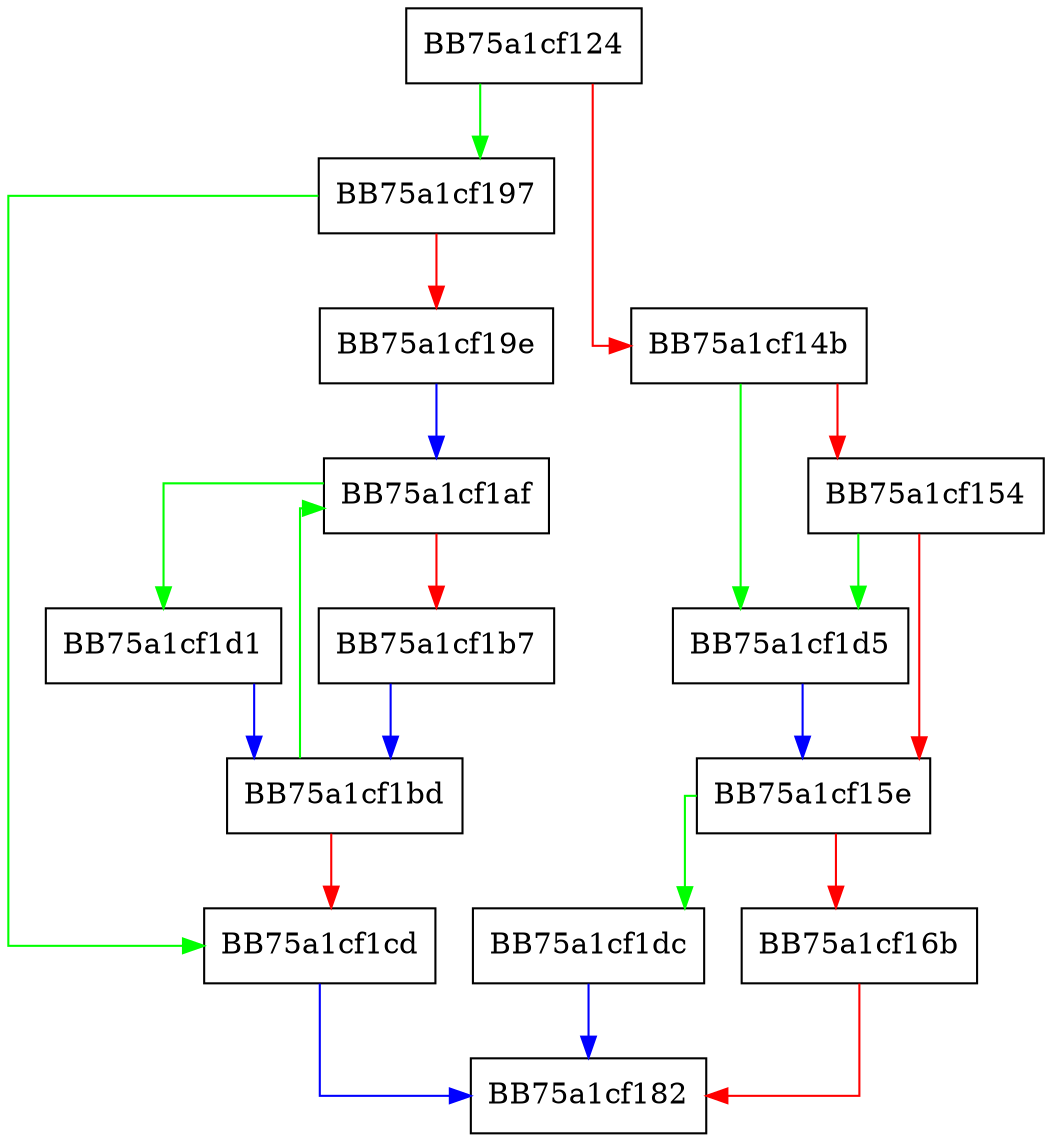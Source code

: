 digraph copyToBuffer {
  node [shape="box"];
  graph [splines=ortho];
  BB75a1cf124 -> BB75a1cf197 [color="green"];
  BB75a1cf124 -> BB75a1cf14b [color="red"];
  BB75a1cf14b -> BB75a1cf1d5 [color="green"];
  BB75a1cf14b -> BB75a1cf154 [color="red"];
  BB75a1cf154 -> BB75a1cf1d5 [color="green"];
  BB75a1cf154 -> BB75a1cf15e [color="red"];
  BB75a1cf15e -> BB75a1cf1dc [color="green"];
  BB75a1cf15e -> BB75a1cf16b [color="red"];
  BB75a1cf16b -> BB75a1cf182 [color="red"];
  BB75a1cf197 -> BB75a1cf1cd [color="green"];
  BB75a1cf197 -> BB75a1cf19e [color="red"];
  BB75a1cf19e -> BB75a1cf1af [color="blue"];
  BB75a1cf1af -> BB75a1cf1d1 [color="green"];
  BB75a1cf1af -> BB75a1cf1b7 [color="red"];
  BB75a1cf1b7 -> BB75a1cf1bd [color="blue"];
  BB75a1cf1bd -> BB75a1cf1af [color="green"];
  BB75a1cf1bd -> BB75a1cf1cd [color="red"];
  BB75a1cf1cd -> BB75a1cf182 [color="blue"];
  BB75a1cf1d1 -> BB75a1cf1bd [color="blue"];
  BB75a1cf1d5 -> BB75a1cf15e [color="blue"];
  BB75a1cf1dc -> BB75a1cf182 [color="blue"];
}